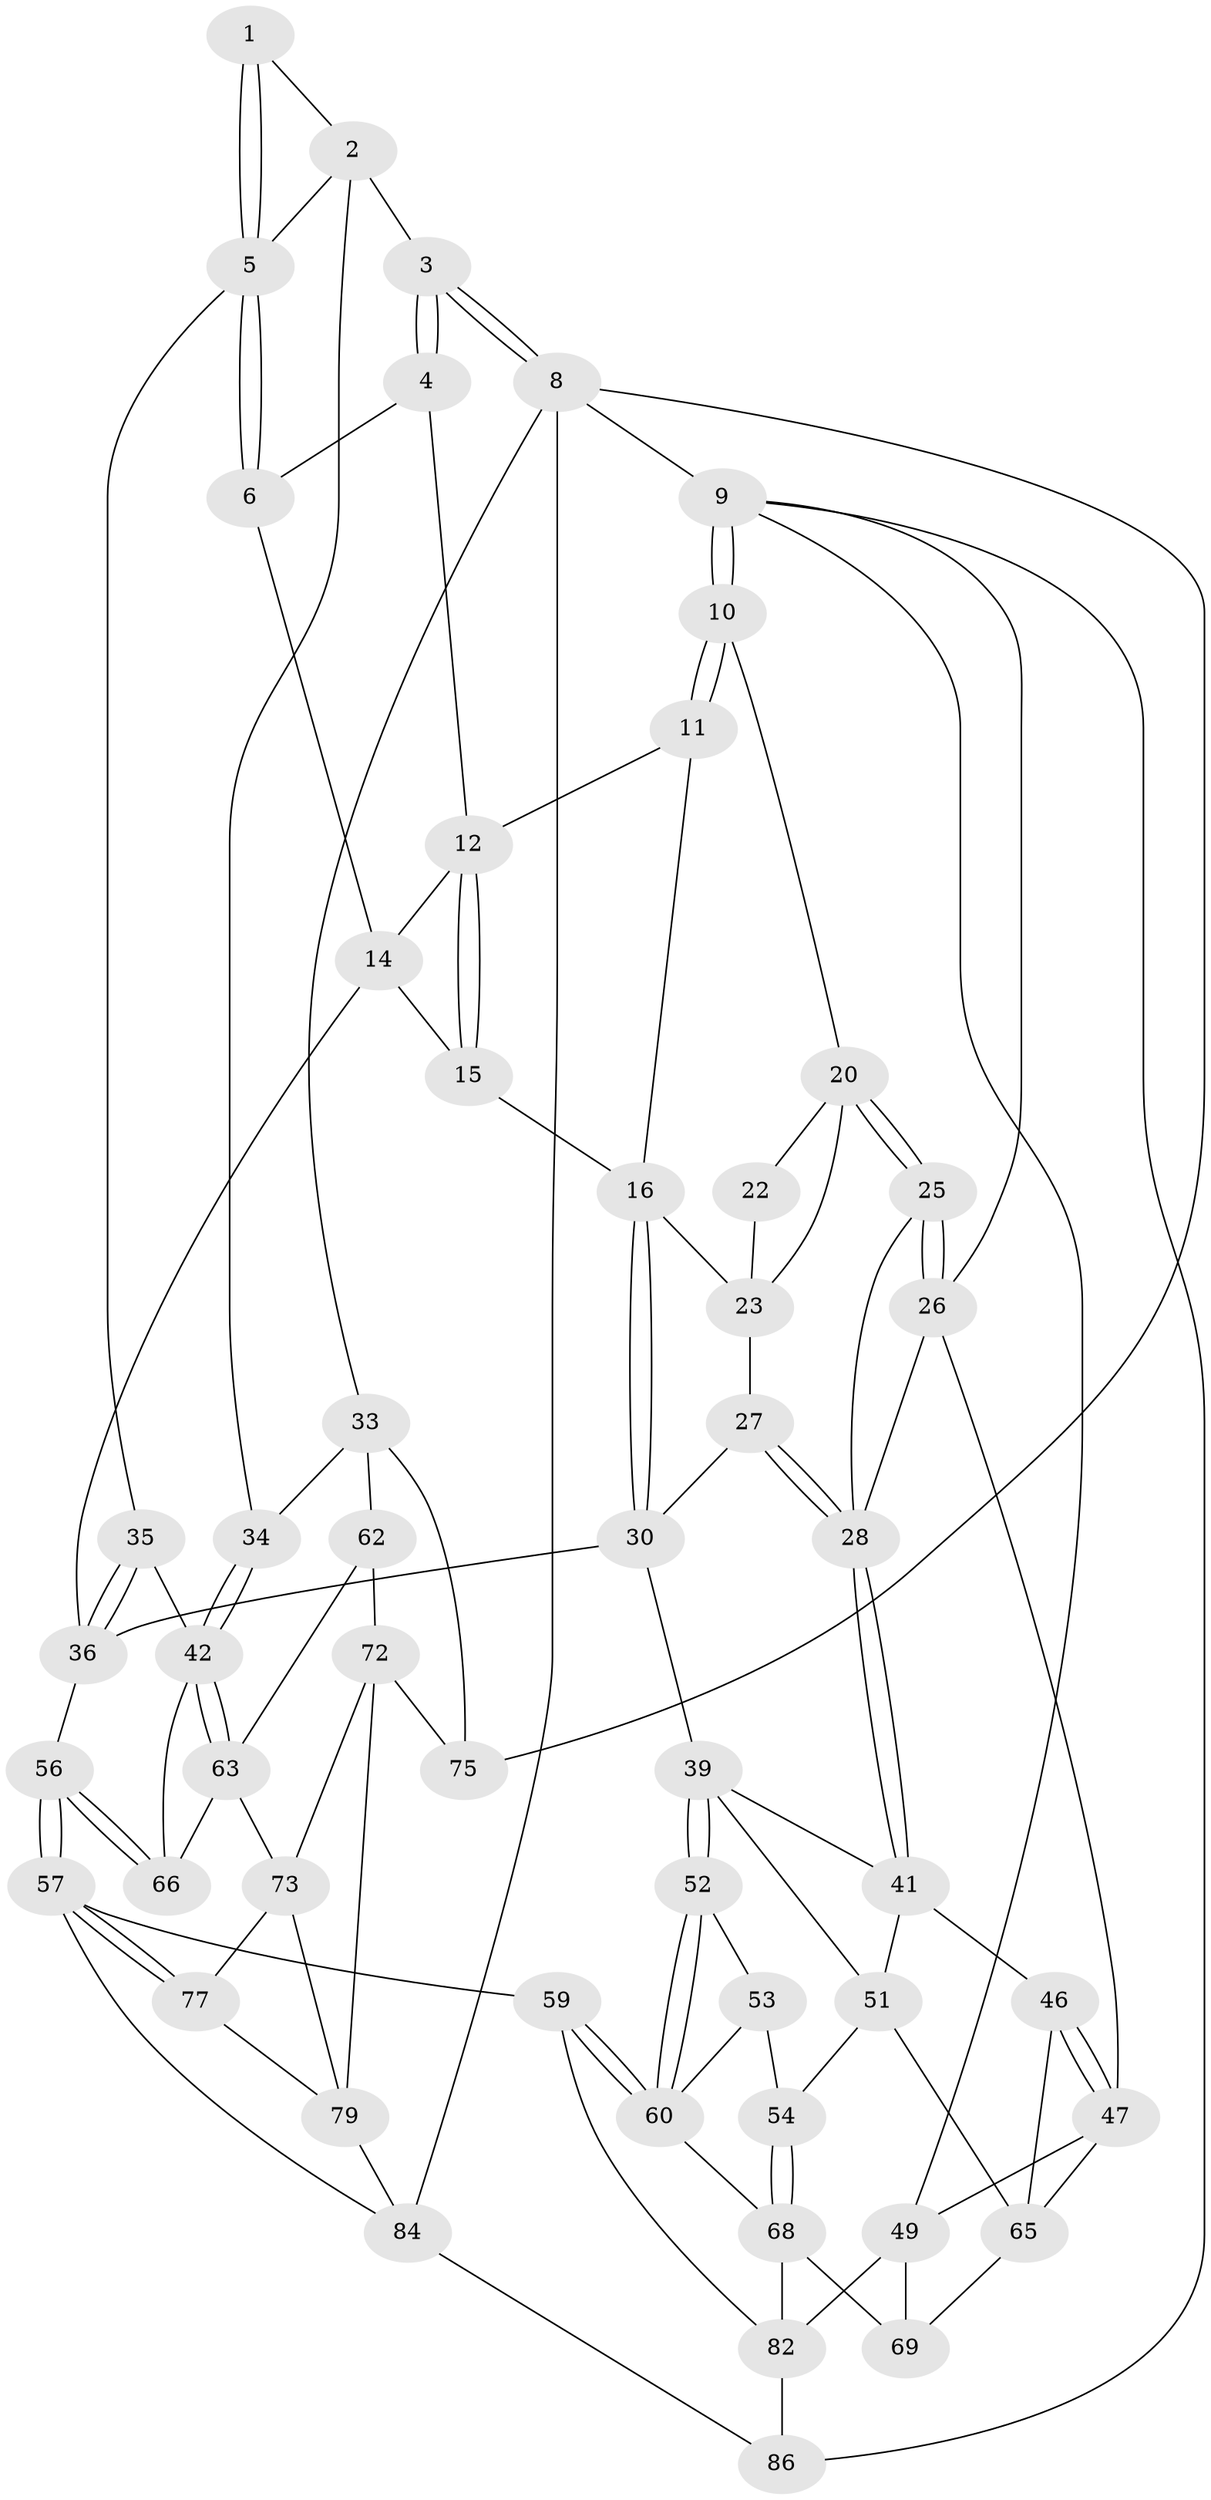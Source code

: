 // original degree distribution, {3: 0.03488372093023256, 4: 0.22093023255813954, 5: 0.5232558139534884, 6: 0.22093023255813954}
// Generated by graph-tools (version 1.1) at 2025/42/03/06/25 10:42:29]
// undirected, 54 vertices, 119 edges
graph export_dot {
graph [start="1"]
  node [color=gray90,style=filled];
  1 [pos="+0.7741186480827955+0.08437496245588286"];
  2 [pos="+0.8348821686006248+0.1987486483411585",super="+31"];
  3 [pos="+0.9682553167153357+0"];
  4 [pos="+0.7442703847743768+0",super="+7"];
  5 [pos="+0.7326986602022424+0.2650399256403125",super="+32"];
  6 [pos="+0.7155956687667052+0.2551147423168315"];
  8 [pos="+1+0",super="+74"];
  9 [pos="+0+0",super="+50"];
  10 [pos="+0.0788549618801696+0"];
  11 [pos="+0.34940974114157375+0",super="+18"];
  12 [pos="+0.5178750472933553+0",super="+13"];
  14 [pos="+0.6388994525655209+0.23901531086942196",super="+19"];
  15 [pos="+0.46902394462313163+0.2552592552026519"];
  16 [pos="+0.42653089120171034+0.2610668774702311",super="+17"];
  20 [pos="+0.15759758580496994+0.06420947738707648",super="+21"];
  22 [pos="+0.31589341243752234+0.1159275487514323"];
  23 [pos="+0.293082620698474+0.1606070139749698",super="+24"];
  25 [pos="+0.0941901902709686+0.24883763697260455"];
  26 [pos="+0+0",super="+44"];
  27 [pos="+0.23775543970993085+0.22032026216822573"];
  28 [pos="+0.1277759692181485+0.3213878866050488",super="+29"];
  30 [pos="+0.385816411804506+0.2863508915574986",super="+38"];
  33 [pos="+1+0.2628319119220617",super="+61"];
  34 [pos="+1+0.2745433186700568"];
  35 [pos="+0.7460151099054372+0.40422718724360784"];
  36 [pos="+0.5639980329370686+0.51566340180899",super="+37"];
  39 [pos="+0.3129481515249614+0.39818910525332213",super="+40"];
  41 [pos="+0.13118856432438403+0.3275376277113289",super="+45"];
  42 [pos="+0.8783342443830542+0.46481257006025384",super="+43"];
  46 [pos="+0+0.5027203077162883"];
  47 [pos="+0+0.5116885273009646",super="+48"];
  49 [pos="+0+0.8114089539034526",super="+81"];
  51 [pos="+0.13118699508231957+0.48164989569768774",super="+55"];
  52 [pos="+0.3097820627328244+0.420681454026817"];
  53 [pos="+0.2585935460423619+0.497038667432232"];
  54 [pos="+0.20552881227965145+0.5216348390409316"];
  56 [pos="+0.52982916045233+0.6576888068193945"];
  57 [pos="+0.5221851666420964+0.670340270101148",super="+58"];
  59 [pos="+0.4901629016443172+0.6960950405036682"];
  60 [pos="+0.4714251655459844+0.6894304405717452",super="+64"];
  62 [pos="+0.9171281197445242+0.5302987722744071"];
  63 [pos="+0.9048826852962146+0.5127226675082033",super="+67"];
  65 [pos="+0.10356149397280301+0.5883054016511982",super="+70"];
  66 [pos="+0.775430221009493+0.6098777300325027"];
  68 [pos="+0.20645109786108345+0.6716080554393925",super="+71"];
  69 [pos="+0.12004676117950135+0.6633580830721646"];
  72 [pos="+0.8756546188849843+0.644398216409333",super="+78"];
  73 [pos="+0.8014481845750072+0.6303399422753209",super="+76"];
  75 [pos="+1+0.9641557144557681"];
  77 [pos="+0.7510194704670523+0.7186361728762147"];
  79 [pos="+0.8383580279168954+0.7924366615793643",super="+80"];
  82 [pos="+0.17312187809813148+0.9087669817377554",super="+83"];
  84 [pos="+0.606900179442956+0.8963602494627849",super="+85"];
  86 [pos="+0.17527953966371634+1"];
  1 -- 2;
  1 -- 5;
  1 -- 5;
  2 -- 3;
  2 -- 34;
  2 -- 5;
  3 -- 4;
  3 -- 4;
  3 -- 8;
  3 -- 8;
  4 -- 12;
  4 -- 6;
  5 -- 6;
  5 -- 6;
  5 -- 35;
  6 -- 14;
  8 -- 9 [weight=2];
  8 -- 33;
  8 -- 75;
  8 -- 84;
  9 -- 10;
  9 -- 10;
  9 -- 26;
  9 -- 86;
  9 -- 49;
  10 -- 11;
  10 -- 11;
  10 -- 20;
  11 -- 12;
  11 -- 16;
  12 -- 15;
  12 -- 15;
  12 -- 14;
  14 -- 36;
  14 -- 15;
  15 -- 16;
  16 -- 30;
  16 -- 30;
  16 -- 23;
  20 -- 25;
  20 -- 25;
  20 -- 22;
  20 -- 23;
  22 -- 23;
  23 -- 27;
  25 -- 26;
  25 -- 26;
  25 -- 28;
  26 -- 28;
  26 -- 47;
  27 -- 28;
  27 -- 28;
  27 -- 30;
  28 -- 41;
  28 -- 41;
  30 -- 36;
  30 -- 39;
  33 -- 34;
  33 -- 75;
  33 -- 62;
  34 -- 42;
  34 -- 42;
  35 -- 36;
  35 -- 36;
  35 -- 42;
  36 -- 56;
  39 -- 52;
  39 -- 52;
  39 -- 41;
  39 -- 51;
  41 -- 51;
  41 -- 46;
  42 -- 63;
  42 -- 63;
  42 -- 66;
  46 -- 47;
  46 -- 47;
  46 -- 65;
  47 -- 65;
  47 -- 49;
  49 -- 82;
  49 -- 69;
  51 -- 65;
  51 -- 54;
  52 -- 53;
  52 -- 60;
  52 -- 60;
  53 -- 54;
  53 -- 60;
  54 -- 68;
  54 -- 68;
  56 -- 57;
  56 -- 57;
  56 -- 66;
  56 -- 66;
  57 -- 77;
  57 -- 77;
  57 -- 59;
  57 -- 84;
  59 -- 60;
  59 -- 60;
  59 -- 82;
  60 -- 68;
  62 -- 63;
  62 -- 72;
  63 -- 73;
  63 -- 66;
  65 -- 69;
  68 -- 69;
  68 -- 82;
  72 -- 73;
  72 -- 75;
  72 -- 79;
  73 -- 77;
  73 -- 79;
  77 -- 79;
  79 -- 84;
  82 -- 86;
  84 -- 86;
}
